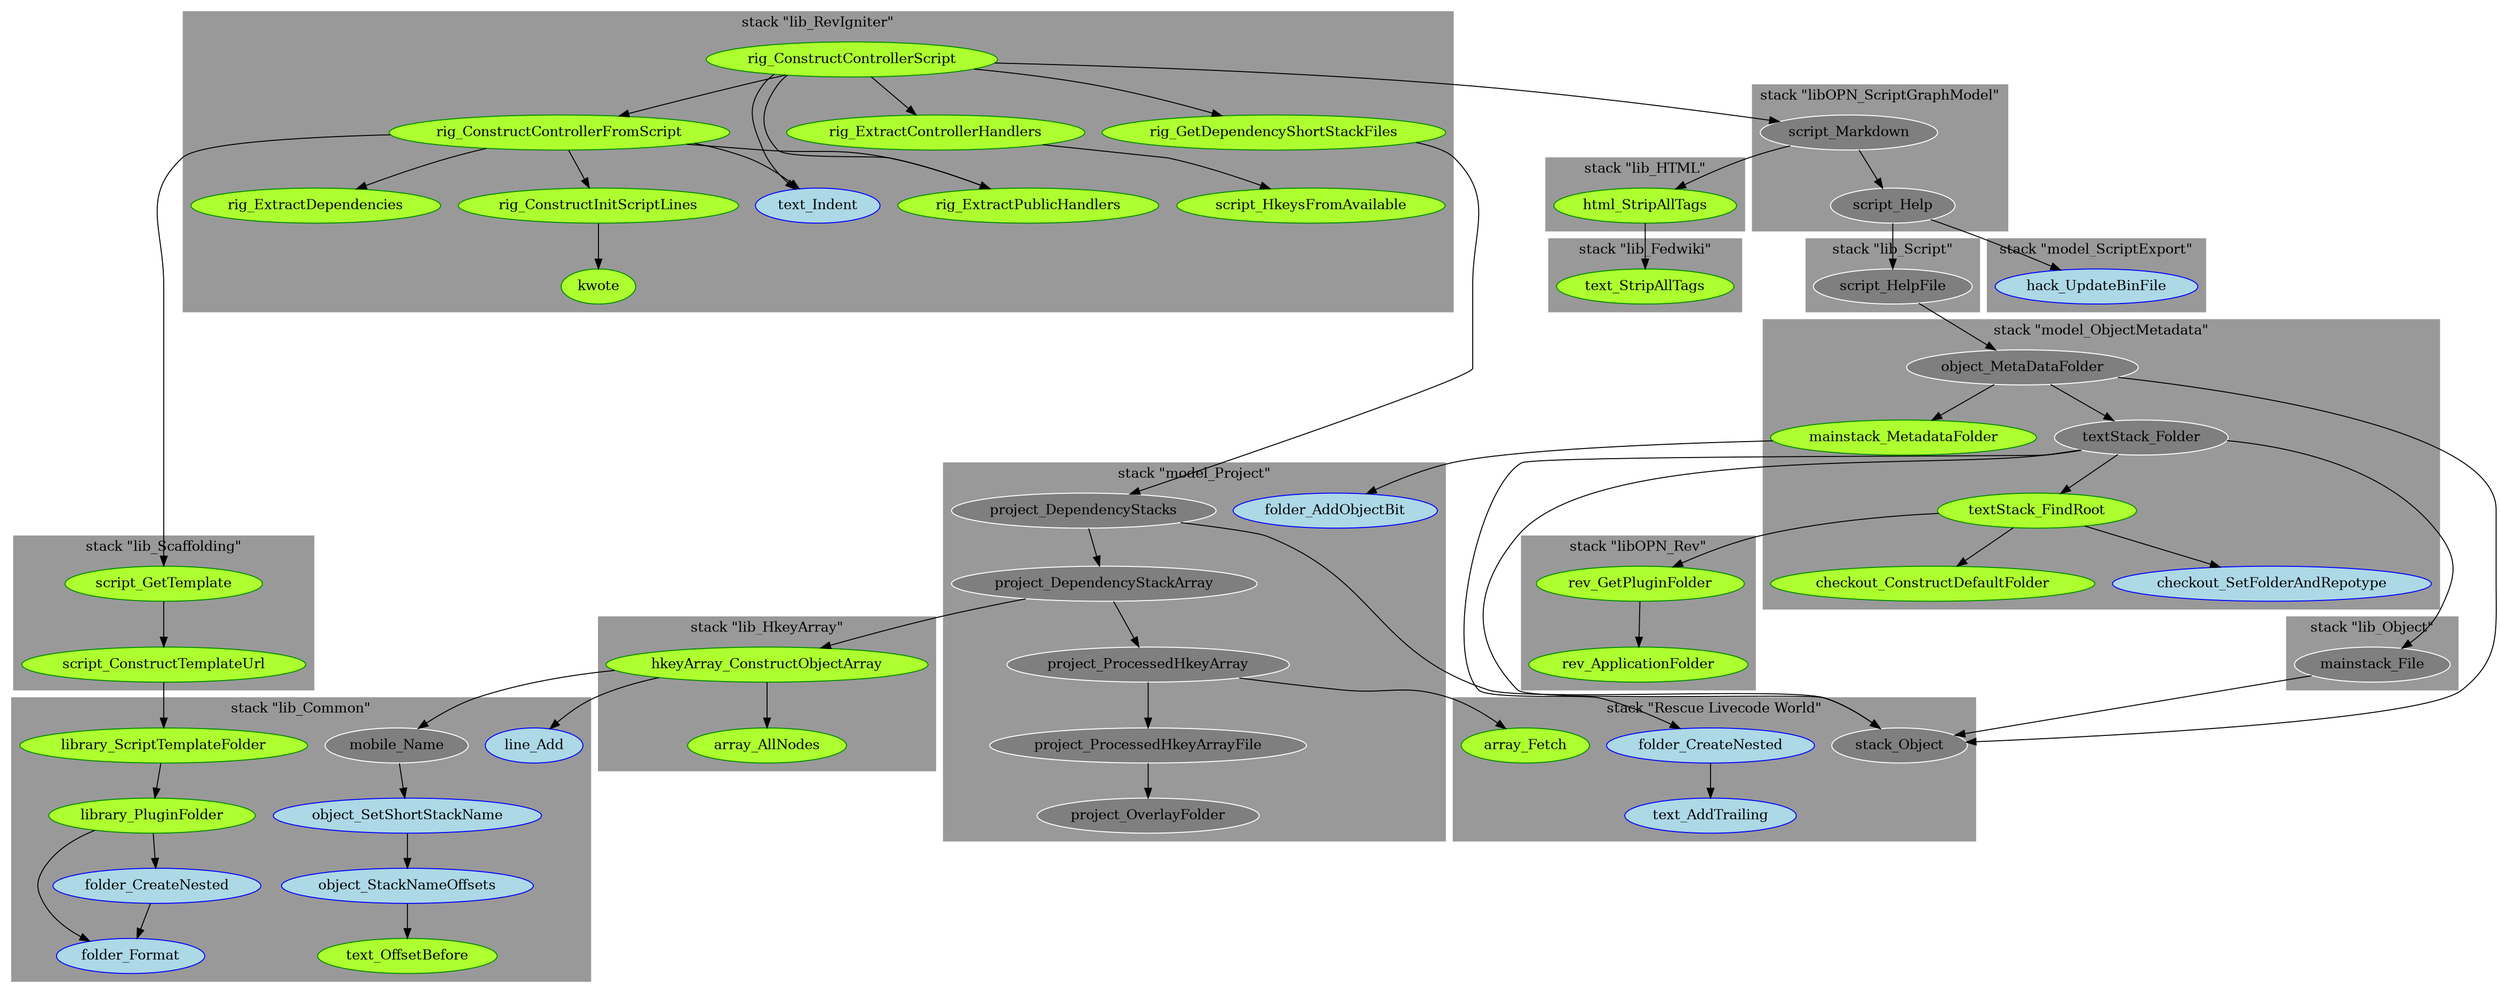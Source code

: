 digraph "dot_FromArray" {	graph [		clusterrank="true"		size="31.2500,31.2500"	];		subgraph "g" {		node [fillcolor="grey50", style="filled", color="white"];			n33 [label="project_OverlayFolder" URL="project_OverlayFolder%2Cg%2Cstack+%22model_Project%22%2C1"];		n2 [label="object_MetaDataFolder" URL="object_MetaDataFolder%2Cg%2Cstack+%22model_ObjectMetadata%22%2C1"];		n27 [label="project_DependencyStackArray" URL="project_DependencyStackArray%2Cg%2Cstack+%22model_Project%22%2C1"];		n25 [label="project_DependencyStacks" URL="project_DependencyStacks%2Cg%2Cstack+%22model_Project%22%2C1"];		n21 [label="script_Markdown" URL="script_Markdown%2Cg%2Cstack+%22libOPN_ScriptGraphModel%22%2C1"];		n36 [label="textStack_Folder" URL="textStack_Folder%2Cg%2Cstack+%22model_ObjectMetadata%22%2C1"];		n42 [label="script_Help" URL="script_Help%2Cg%2Cstack+%22libOPN_ScriptGraphModel%22%2C1"];		n1 [label="script_HelpFile" URL="script_HelpFile%2Cg%2Cstack+%22lib_Script%22%2C1"];		n30 [label="project_ProcessedHkeyArray" URL="project_ProcessedHkeyArray%2Cg%2Cstack+%22model_Project%22%2C1"];		n32 [label="project_ProcessedHkeyArrayFile" URL="project_ProcessedHkeyArrayFile%2Cg%2Cstack+%22model_Project%22%2C1"];		n26 [label="stack_Object" URL="stack_Object%2Cg%2Cstack+%22Rescue+Livecode+World%22%2C1"];		n35 [label="mainstack_File" URL="mainstack_File%2Cg%2Cstack+%22lib_Object%22%2C1"];		n11 [label="mobile_Name" URL="mobile_Name%2Cg%2Cstack+%22lib_Common%22%2C1"];	}		subgraph "f" {		node [fillcolor="GreenYellow", style="filled", color="Green4"];			n28 [label="script_ConstructTemplateUrl" URL="script_ConstructTemplateUrl%2Cf%2Cstack+%22lib_Scaffolding%22%2C1"];		n31 [label="hkeyArray_ConstructObjectArray" URL="hkeyArray_ConstructObjectArray%2Cf%2Cstack+%22lib_HkeyArray%22%2C1"];		n45 [label="kwote" URL="kwote%2Cf%2Cstack+%22lib_RevIgniter%22%2C1"];		n18 [label="rev_ApplicationFolder" URL="rev_ApplicationFolder%2Cf%2Cstack+%22libOPN_Rev%22%2C1"];		n9 [label="mainstack_MetadataFolder" URL="mainstack_MetadataFolder%2Cf%2Cstack+%22model_ObjectMetadata%22%2C1"];		n38 [label="array_Fetch" URL="array_Fetch%2Cf%2Cstack+%22Rescue+Livecode+World%22%2C1"];		n5 [label="rig_ExtractPublicHandlers" URL="rig_ExtractPublicHandlers%2Cf%2Cstack+%22lib_RevIgniter%22%2C1"];		n40 [label="array_AllNodes" URL="array_AllNodes%2Cf%2Cstack+%22lib_HkeyArray%22%2C1"];		n44 [label="library_PluginFolder" URL="library_PluginFolder%2Cf%2Cstack+%22lib_Common%22%2C1"];		n14 [label="text_StripAllTags" URL="text_StripAllTags%2Cf%2Cstack+%22lib_Fedwiki%22%2C1"];		n7 [label="script_GetTemplate" URL="script_GetTemplate%2Cf%2Cstack+%22lib_Scaffolding%22%2C1"];		n3 [label="rig_ConstructControllerFromScript" URL="rig_ConstructControllerFromScript%2Cf%2Cstack+%22lib_RevIgniter%22%2C1"];		n29 [label="library_ScriptTemplateFolder" URL="library_ScriptTemplateFolder%2Cf%2Cstack+%22lib_Common%22%2C1"];		n46 [label="checkout_ConstructDefaultFolder" URL="checkout_ConstructDefaultFolder%2Cf%2Cstack+%22model_ObjectMetadata%22%2C1"];		n48 [label="script_HkeysFromAvailable" URL="script_HkeysFromAvailable%2Cf%2Cstack+%22lib_RevIgniter%22%2C1"];		n22 [label="rig_GetDependencyShortStackFiles" URL="rig_GetDependencyShortStackFiles%2Cf%2Cstack+%22lib_RevIgniter%22%2C1"];		n20 [label="rig_ExtractControllerHandlers" URL="rig_ExtractControllerHandlers%2Cf%2Cstack+%22lib_RevIgniter%22%2C1"];		n19 [label="rig_ConstructControllerScript" URL="rig_ConstructControllerScript%2CF%2Cstack+%22lib_RevIgniter%22%2C1"];		n8 [label="rig_ConstructInitScriptLines" URL="rig_ConstructInitScriptLines%2Cf%2Cstack+%22lib_RevIgniter%22%2C1"];		n6 [label="rig_ExtractDependencies" URL="rig_ExtractDependencies%2Cf%2Cstack+%22lib_RevIgniter%22%2C1"];		n37 [label="textStack_FindRoot" URL="textStack_FindRoot%2Cf%2Cstack+%22model_ObjectMetadata%22%2C1"];		n41 [label="text_OffsetBefore" URL="text_OffsetBefore%2Cf%2Cstack+%22lib_Common%22%2C1"];		n17 [label="rev_GetPluginFolder" URL="rev_GetPluginFolder%2Cf%2Cstack+%22libOPN_Rev%22%2C1"];		n13 [label="html_StripAllTags" URL="html_StripAllTags%2Cf%2Cstack+%22lib_HTML%22%2C1"];	}		subgraph "c" {		node [fillcolor="LightBlue", style="filled", color="Blue"];			n47 [label="checkout_SetFolderAndRepotype" URL="checkout_SetFolderAndRepotype%2Cc%2Cstack+%22model_ObjectMetadata%22%2C1"];		n23 [label="folder_CreateNested" URL="folder_CreateNested%2Cc%2Cstack+%22lib_Common%22%2C1"];		n16 [label="text_AddTrailing" URL="text_AddTrailing%2Cc%2Cstack+%22Rescue+Livecode+World%22%2C1"];		n10 [label="folder_AddObjectBit" URL="folder_AddObjectBit%2Cc%2Cstack+%22model_Project%22%2C1"];		n34 [label="object_StackNameOffsets" URL="object_StackNameOffsets%2Cc%2Cstack+%22lib_Common%22%2C1"];		n12 [label="object_SetShortStackName" URL="object_SetShortStackName%2Cc%2Cstack+%22lib_Common%22%2C1"];		n24 [label="folder_Format" URL="folder_Format%2Cc%2Cstack+%22lib_Common%22%2C1"];		n39 [label="line_Add" URL="line_Add%2Cc%2Cstack+%22lib_Common%22%2C1"];		n4 [label="text_Indent" URL="text_Indent%2Cc%2Cstack+%22lib_RevIgniter%22%2C1"];		n43 [label="hack_UpdateBinFile" URL="hack_UpdateBinFile%2Cc%2Cstack+%22model_ScriptExport%22%2C1"];		n15 [label="folder_CreateNested" URL="folder_CreateNested%2Cc%2Cstack+%22Rescue+Livecode+World%22%2C1"];	}		subgraph cluster1 {			label="stack \"lib_Common\"";			style=filled;			color=grey60;			fillcolor=grey60;					n23; n44; n29; n34; n12; n24; n39; n41; n11	}	subgraph cluster2 {			label="stack \"lib_Fedwiki\"";			style=filled;			color=grey60;			fillcolor=grey60;					n14	}	subgraph cluster3 {			label="stack \"lib_HkeyArray\"";			style=filled;			color=grey60;			fillcolor=grey60;					n31; n40	}	subgraph cluster4 {			label="stack \"lib_HTML\"";			style=filled;			color=grey60;			fillcolor=grey60;					n13	}	subgraph cluster5 {			label="stack \"lib_Object\"";			style=filled;			color=grey60;			fillcolor=grey60;					n35	}	subgraph cluster6 {			label="stack \"lib_RevIgniter\"";			style=filled;			color=grey60;			fillcolor=grey60;					n45; n5; n3; n48; n22; n20; n19; n8; n4; n6	}	subgraph cluster7 {			label="stack \"lib_Scaffolding\"";			style=filled;			color=grey60;			fillcolor=grey60;					n28; n7	}	subgraph cluster8 {			label="stack \"lib_Script\"";			style=filled;			color=grey60;			fillcolor=grey60;					n1	}	subgraph cluster9 {			label="stack \"libOPN_Rev\"";			style=filled;			color=grey60;			fillcolor=grey60;					n18; n17	}	subgraph cluster10 {			label="stack \"libOPN_ScriptGraphModel\"";			style=filled;			color=grey60;			fillcolor=grey60;					n21; n42	}	subgraph cluster11 {			label="stack \"model_ObjectMetadata\"";			style=filled;			color=grey60;			fillcolor=grey60;					n2; n47; n9; n36; n46; n37	}	subgraph cluster12 {			label="stack \"model_Project\"";			style=filled;			color=grey60;			fillcolor=grey60;					n33; n27; n25; n10; n30; n32	}	subgraph cluster13 {			label="stack \"model_ScriptExport\"";			style=filled;			color=grey60;			fillcolor=grey60;					n43	}	subgraph cluster14 {			label="stack \"Rescue Livecode World\"";			style=filled;			color=grey60;			fillcolor=grey60;					n38; n16; n26; n15	}		n37 -> n17;	n37 -> n46;	n37 -> n47;	n12 -> n34;	n3 -> n4;	n3 -> n5;	n3 -> n6;	n3 -> n7;	n3 -> n8;	n13 -> n14;	n28 -> n29;	n11 -> n12;	n17 -> n18;	n1 -> n2;	n15 -> n16;	n2 -> n26;	n2 -> n36;	n2 -> n9;	n29 -> n44;	n7 -> n28;	n21 -> n42;	n21 -> n13;	n9 -> n10;	n19 -> n3;	n19 -> n20;	n19 -> n5;	n19 -> n21;	n19 -> n22;	n19 -> n4;	n8 -> n45;	n20 -> n48;	n23 -> n24;	n22 -> n25;	n25 -> n26;	n25 -> n27;	n30 -> n38;	n30 -> n32;	n31 -> n11;	n31 -> n39;	n31 -> n40;	n32 -> n33;	n27 -> n30;	n27 -> n31;	n34 -> n41;	n42 -> n43;	n42 -> n1;	n44 -> n24;	n44 -> n23;	n35 -> n26;	n36 -> n37;	n36 -> n15;	n36 -> n26;	n36 -> n35;}